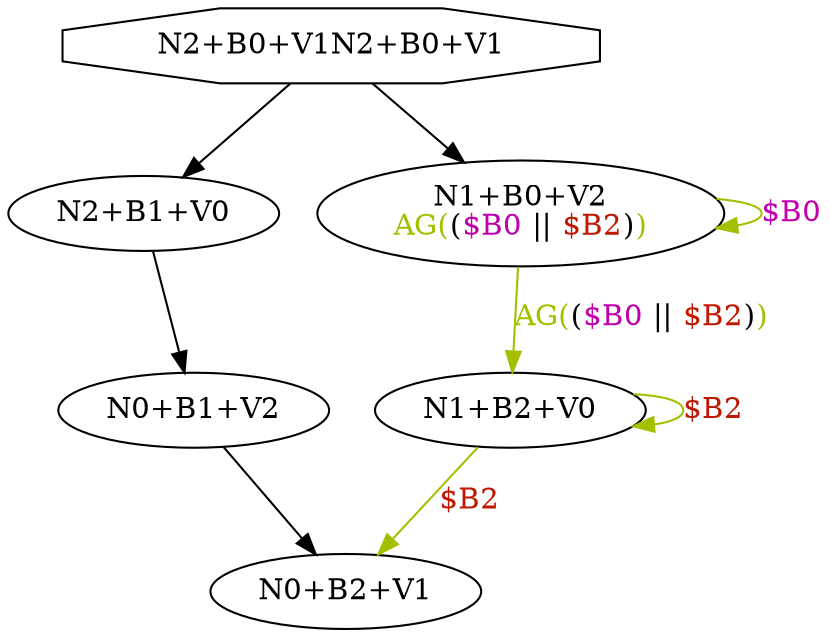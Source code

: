 digraph system {
N0 [label=<N2+B0+V1N2+B0+V1>,shape=octagon]
N1 [label=<N2+B1+V0>]
N2 [label=<N0+B1+V2>]
N3 [label=<N0+B2+V1>]
N4 [label=<N1+B0+V2<BR/><FONT COLOR="0.18999974 1 0.75">AG(<FONT COLOR="black">(<FONT COLOR="0.8499997 1 0.75">$B0</FONT> || <FONT COLOR="0.019999743 1 0.75">$B2</FONT>)</FONT>)</FONT>>]
N5 [label=<N1+B2+V0>]
N0 -> N1
N0 -> N4
N1 -> N2
N2 -> N3
N4 -> N5 [color="0.18999974 1 0.75",label=<<FONT COLOR="0.18999974 1 0.75">AG(<FONT COLOR="black">(<FONT COLOR="0.8499997 1 0.75">$B0</FONT> || <FONT COLOR="0.019999743 1 0.75">$B2</FONT>)</FONT>)</FONT>>]
N5 -> N5 [color="0.18999974 1 0.75",label=<<FONT COLOR="0.019999743 1 0.75">$B2</FONT>>]
N4 -> N4 [color="0.18999974 1 0.75",label=<<FONT COLOR="0.8499997 1 0.75">$B0</FONT>>]
N5 -> N3 [color="0.18999974 1 0.75",label=<<FONT COLOR="0.019999743 1 0.75">$B2</FONT>>]
}
